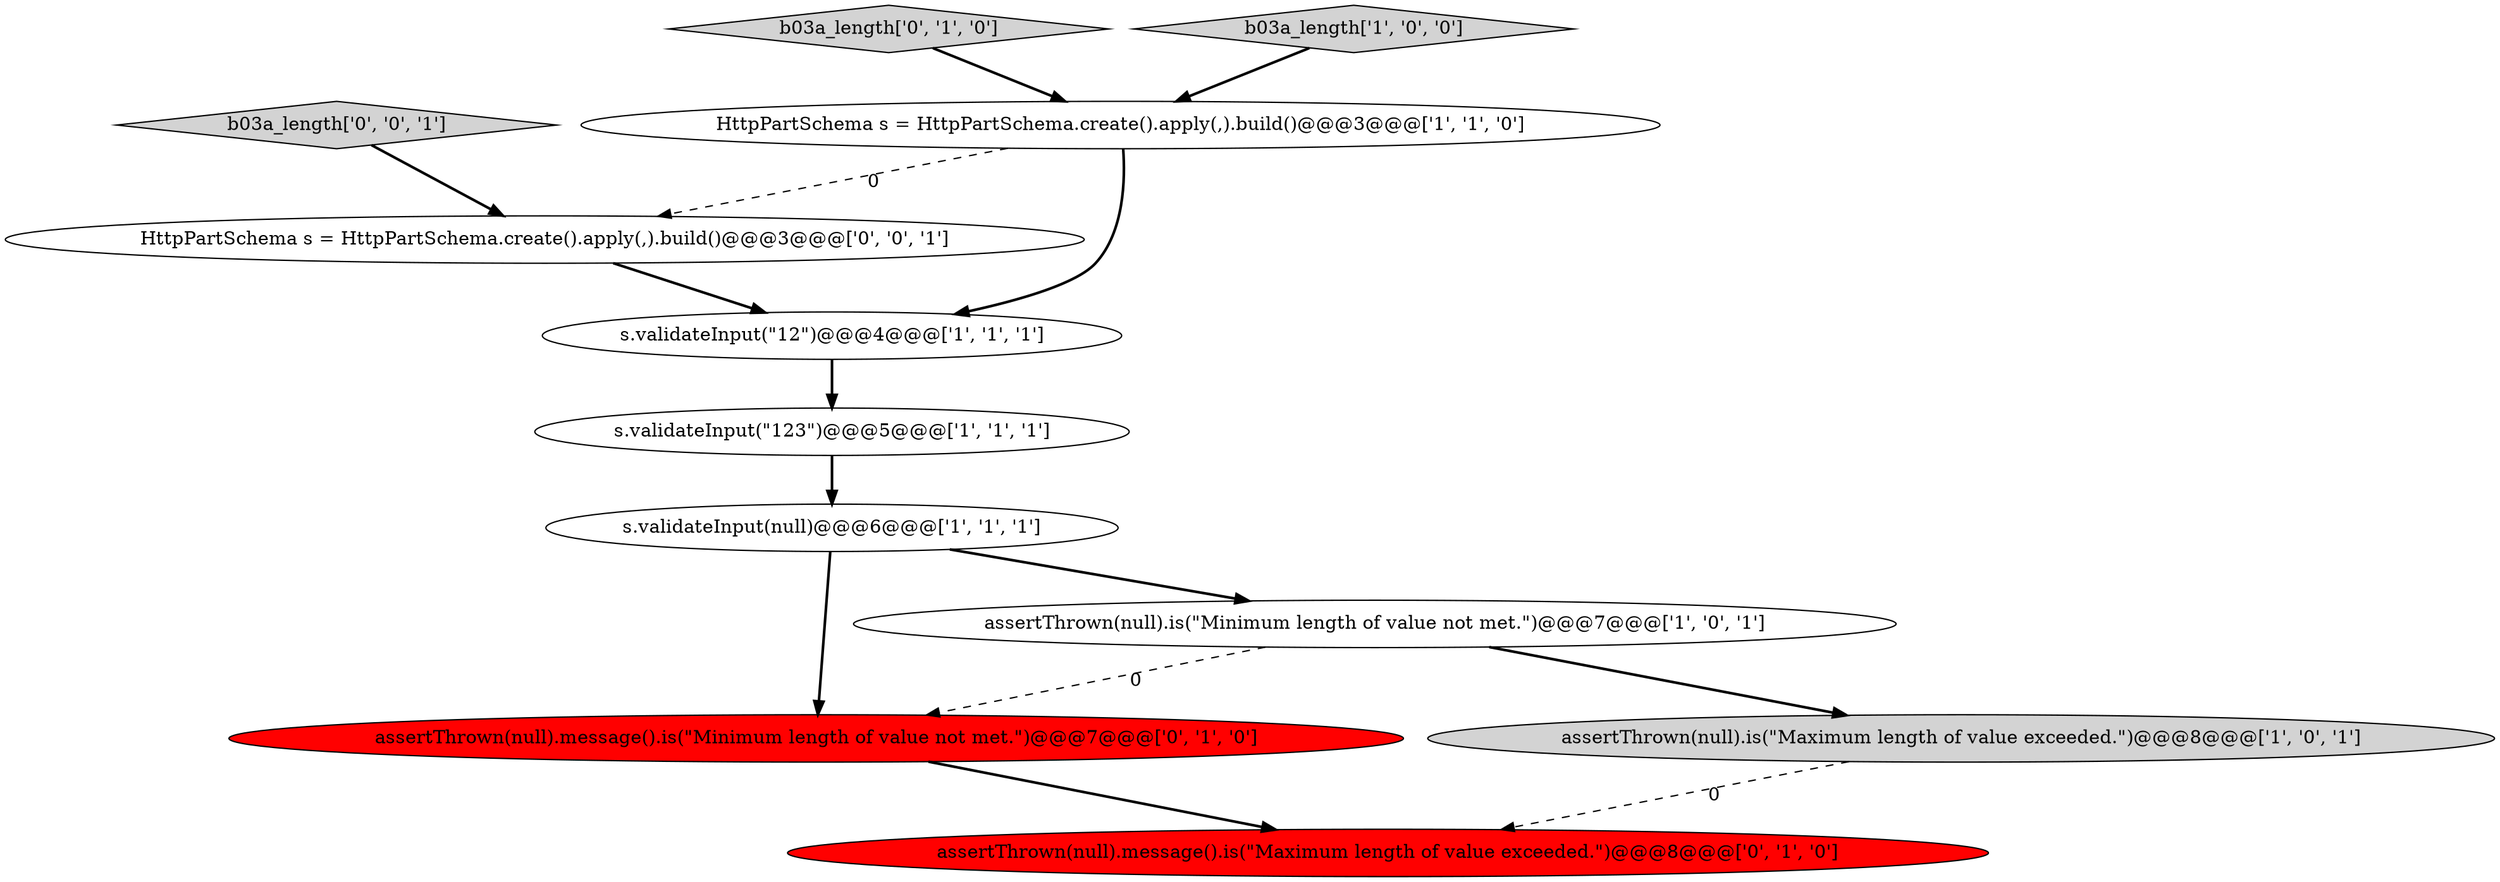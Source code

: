 digraph {
0 [style = filled, label = "assertThrown(null).is(\"Maximum length of value exceeded.\")@@@8@@@['1', '0', '1']", fillcolor = lightgray, shape = ellipse image = "AAA0AAABBB1BBB"];
4 [style = filled, label = "s.validateInput(\"12\")@@@4@@@['1', '1', '1']", fillcolor = white, shape = ellipse image = "AAA0AAABBB1BBB"];
3 [style = filled, label = "s.validateInput(null)@@@6@@@['1', '1', '1']", fillcolor = white, shape = ellipse image = "AAA0AAABBB1BBB"];
7 [style = filled, label = "assertThrown(null).message().is(\"Minimum length of value not met.\")@@@7@@@['0', '1', '0']", fillcolor = red, shape = ellipse image = "AAA1AAABBB2BBB"];
9 [style = filled, label = "b03a_length['0', '1', '0']", fillcolor = lightgray, shape = diamond image = "AAA0AAABBB2BBB"];
10 [style = filled, label = "b03a_length['0', '0', '1']", fillcolor = lightgray, shape = diamond image = "AAA0AAABBB3BBB"];
11 [style = filled, label = "HttpPartSchema s = HttpPartSchema.create().apply(,).build()@@@3@@@['0', '0', '1']", fillcolor = white, shape = ellipse image = "AAA0AAABBB3BBB"];
2 [style = filled, label = "s.validateInput(\"123\")@@@5@@@['1', '1', '1']", fillcolor = white, shape = ellipse image = "AAA0AAABBB1BBB"];
1 [style = filled, label = "assertThrown(null).is(\"Minimum length of value not met.\")@@@7@@@['1', '0', '1']", fillcolor = white, shape = ellipse image = "AAA0AAABBB1BBB"];
6 [style = filled, label = "b03a_length['1', '0', '0']", fillcolor = lightgray, shape = diamond image = "AAA0AAABBB1BBB"];
8 [style = filled, label = "assertThrown(null).message().is(\"Maximum length of value exceeded.\")@@@8@@@['0', '1', '0']", fillcolor = red, shape = ellipse image = "AAA1AAABBB2BBB"];
5 [style = filled, label = "HttpPartSchema s = HttpPartSchema.create().apply(,).build()@@@3@@@['1', '1', '0']", fillcolor = white, shape = ellipse image = "AAA0AAABBB1BBB"];
9->5 [style = bold, label=""];
0->8 [style = dashed, label="0"];
6->5 [style = bold, label=""];
4->2 [style = bold, label=""];
1->0 [style = bold, label=""];
1->7 [style = dashed, label="0"];
3->1 [style = bold, label=""];
3->7 [style = bold, label=""];
7->8 [style = bold, label=""];
5->11 [style = dashed, label="0"];
5->4 [style = bold, label=""];
2->3 [style = bold, label=""];
11->4 [style = bold, label=""];
10->11 [style = bold, label=""];
}
